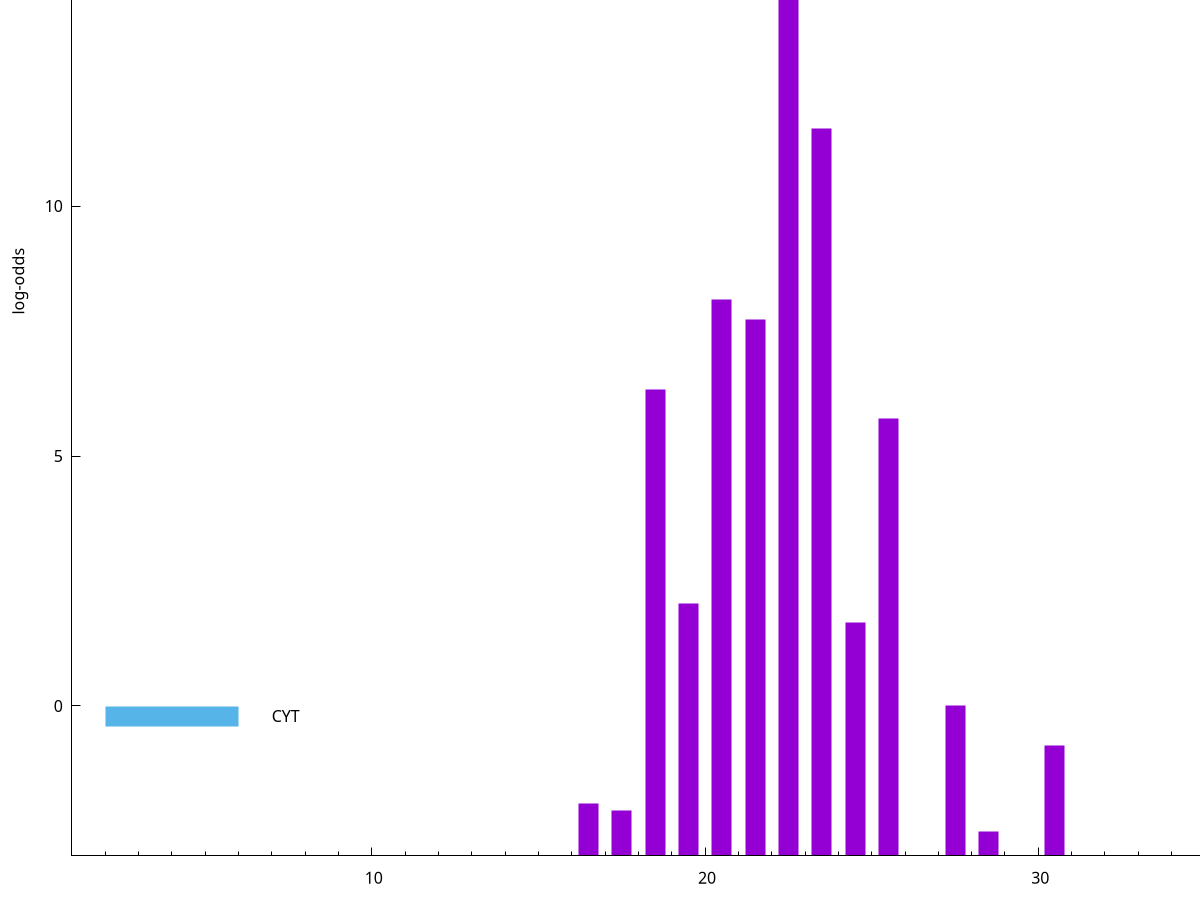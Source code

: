 set title "LipoP predictions for SRR5666568.gff"
set size 2., 1.4
set xrange [1:70] 
set mxtics 10
set yrange [-3:20]
set y2range [0:23]
set ylabel "log-odds"
set term postscript eps color solid "Helvetica" 30
set output "SRR5666568.gff2.eps"
set arrow from 2,18.678 to 6,18.678 nohead lt 1 lw 20
set label "SpI" at 7,18.678
set arrow from 2,-0.200913 to 6,-0.200913 nohead lt 3 lw 20
set label "CYT" at 7,-0.200913
set arrow from 2,18.678 to 6,18.678 nohead lt 1 lw 20
set label "SpI" at 7,18.678
# NOTE: The scores below are the log-odds scores with the threshold
# NOTE: subtracted (a hack to make gnuplot make the histogram all
# NOTE: look nice).
plot "-" axes x1y2 title "" with impulses lt 1 lw 20
22.500000 21.665400
23.500000 14.555600
20.500000 11.127710
21.500000 10.734480
18.500000 9.337590
25.500000 8.744560
19.500000 5.044990
24.500000 4.668060
27.500000 3.015184
30.500000 2.217950
16.500000 1.040830
17.500000 0.899550
28.500000 0.484370
e
exit
